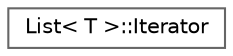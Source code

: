 digraph "Graphical Class Hierarchy"
{
 // LATEX_PDF_SIZE
  bgcolor="transparent";
  edge [fontname=Helvetica,fontsize=10,labelfontname=Helvetica,labelfontsize=10];
  node [fontname=Helvetica,fontsize=10,shape=box,height=0.2,width=0.4];
  rankdir="LR";
  Node0 [id="Node000000",label="List\< T \>::Iterator",height=0.2,width=0.4,color="grey40", fillcolor="white", style="filled",URL="$class_list_1_1_iterator.html",tooltip=" "];
}
